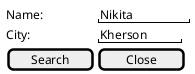 @startsalt

{
  Name:| "Nikita     "
  City:| "Kherson   "
  [Search    ]  | [  Close   ]
}

@endsalt
